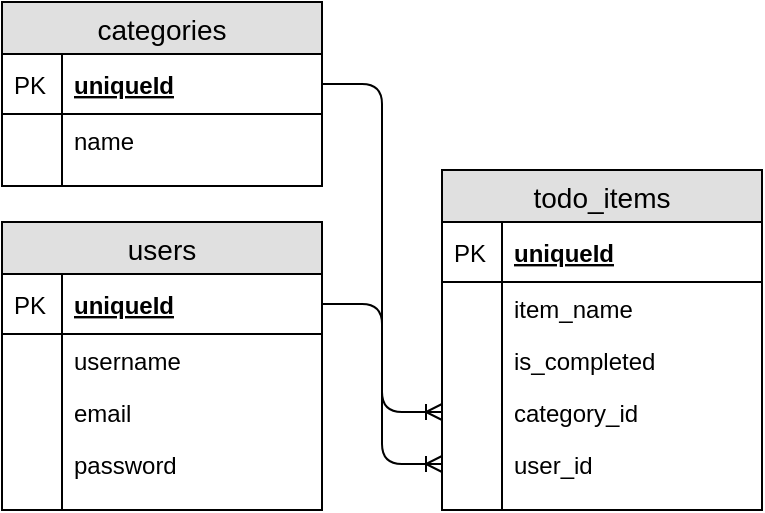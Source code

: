 <mxfile version="12.2.6" type="github" pages="1"><diagram id="GG3T6NT6asY9BrSyq8nK" name="Page-1"><mxGraphModel dx="925" dy="512" grid="1" gridSize="10" guides="1" tooltips="1" connect="1" arrows="1" fold="1" page="1" pageScale="1" pageWidth="850" pageHeight="1100" math="0" shadow="0"><root><mxCell id="0"/><mxCell id="1" parent="0"/><mxCell id="AN_OepA2EkIH9G7lnsMc-1" value="users" style="swimlane;fontStyle=0;childLayout=stackLayout;horizontal=1;startSize=26;fillColor=#e0e0e0;horizontalStack=0;resizeParent=1;resizeParentMax=0;resizeLast=0;collapsible=1;marginBottom=0;swimlaneFillColor=#ffffff;align=center;fontSize=14;" vertex="1" parent="1"><mxGeometry x="350" y="200" width="160" height="144" as="geometry"/></mxCell><mxCell id="AN_OepA2EkIH9G7lnsMc-2" value="uniqueId" style="shape=partialRectangle;top=0;left=0;right=0;bottom=1;align=left;verticalAlign=middle;fillColor=none;spacingLeft=34;spacingRight=4;overflow=hidden;rotatable=0;points=[[0,0.5],[1,0.5]];portConstraint=eastwest;dropTarget=0;fontStyle=5;fontSize=12;" vertex="1" parent="AN_OepA2EkIH9G7lnsMc-1"><mxGeometry y="26" width="160" height="30" as="geometry"/></mxCell><mxCell id="AN_OepA2EkIH9G7lnsMc-3" value="PK" style="shape=partialRectangle;top=0;left=0;bottom=0;fillColor=none;align=left;verticalAlign=middle;spacingLeft=4;spacingRight=4;overflow=hidden;rotatable=0;points=[];portConstraint=eastwest;part=1;fontSize=12;" vertex="1" connectable="0" parent="AN_OepA2EkIH9G7lnsMc-2"><mxGeometry width="30" height="30" as="geometry"/></mxCell><mxCell id="AN_OepA2EkIH9G7lnsMc-4" value="username" style="shape=partialRectangle;top=0;left=0;right=0;bottom=0;align=left;verticalAlign=top;fillColor=none;spacingLeft=34;spacingRight=4;overflow=hidden;rotatable=0;points=[[0,0.5],[1,0.5]];portConstraint=eastwest;dropTarget=0;fontSize=12;" vertex="1" parent="AN_OepA2EkIH9G7lnsMc-1"><mxGeometry y="56" width="160" height="26" as="geometry"/></mxCell><mxCell id="AN_OepA2EkIH9G7lnsMc-5" value="" style="shape=partialRectangle;top=0;left=0;bottom=0;fillColor=none;align=left;verticalAlign=top;spacingLeft=4;spacingRight=4;overflow=hidden;rotatable=0;points=[];portConstraint=eastwest;part=1;fontSize=12;" vertex="1" connectable="0" parent="AN_OepA2EkIH9G7lnsMc-4"><mxGeometry width="30" height="26" as="geometry"/></mxCell><mxCell id="AN_OepA2EkIH9G7lnsMc-6" value="email" style="shape=partialRectangle;top=0;left=0;right=0;bottom=0;align=left;verticalAlign=top;fillColor=none;spacingLeft=34;spacingRight=4;overflow=hidden;rotatable=0;points=[[0,0.5],[1,0.5]];portConstraint=eastwest;dropTarget=0;fontSize=12;" vertex="1" parent="AN_OepA2EkIH9G7lnsMc-1"><mxGeometry y="82" width="160" height="26" as="geometry"/></mxCell><mxCell id="AN_OepA2EkIH9G7lnsMc-7" value="" style="shape=partialRectangle;top=0;left=0;bottom=0;fillColor=none;align=left;verticalAlign=top;spacingLeft=4;spacingRight=4;overflow=hidden;rotatable=0;points=[];portConstraint=eastwest;part=1;fontSize=12;" vertex="1" connectable="0" parent="AN_OepA2EkIH9G7lnsMc-6"><mxGeometry width="30" height="26" as="geometry"/></mxCell><mxCell id="AN_OepA2EkIH9G7lnsMc-8" value="password" style="shape=partialRectangle;top=0;left=0;right=0;bottom=0;align=left;verticalAlign=top;fillColor=none;spacingLeft=34;spacingRight=4;overflow=hidden;rotatable=0;points=[[0,0.5],[1,0.5]];portConstraint=eastwest;dropTarget=0;fontSize=12;" vertex="1" parent="AN_OepA2EkIH9G7lnsMc-1"><mxGeometry y="108" width="160" height="26" as="geometry"/></mxCell><mxCell id="AN_OepA2EkIH9G7lnsMc-9" value="" style="shape=partialRectangle;top=0;left=0;bottom=0;fillColor=none;align=left;verticalAlign=top;spacingLeft=4;spacingRight=4;overflow=hidden;rotatable=0;points=[];portConstraint=eastwest;part=1;fontSize=12;" vertex="1" connectable="0" parent="AN_OepA2EkIH9G7lnsMc-8"><mxGeometry width="30" height="26" as="geometry"/></mxCell><mxCell id="AN_OepA2EkIH9G7lnsMc-10" value="" style="shape=partialRectangle;top=0;left=0;right=0;bottom=0;align=left;verticalAlign=top;fillColor=none;spacingLeft=34;spacingRight=4;overflow=hidden;rotatable=0;points=[[0,0.5],[1,0.5]];portConstraint=eastwest;dropTarget=0;fontSize=12;" vertex="1" parent="AN_OepA2EkIH9G7lnsMc-1"><mxGeometry y="134" width="160" height="10" as="geometry"/></mxCell><mxCell id="AN_OepA2EkIH9G7lnsMc-11" value="" style="shape=partialRectangle;top=0;left=0;bottom=0;fillColor=none;align=left;verticalAlign=top;spacingLeft=4;spacingRight=4;overflow=hidden;rotatable=0;points=[];portConstraint=eastwest;part=1;fontSize=12;" vertex="1" connectable="0" parent="AN_OepA2EkIH9G7lnsMc-10"><mxGeometry width="30" height="10" as="geometry"/></mxCell><mxCell id="AN_OepA2EkIH9G7lnsMc-12" value="categories" style="swimlane;fontStyle=0;childLayout=stackLayout;horizontal=1;startSize=26;fillColor=#e0e0e0;horizontalStack=0;resizeParent=1;resizeParentMax=0;resizeLast=0;collapsible=1;marginBottom=0;swimlaneFillColor=#ffffff;align=center;fontSize=14;" vertex="1" parent="1"><mxGeometry x="350" y="90" width="160" height="92" as="geometry"/></mxCell><mxCell id="AN_OepA2EkIH9G7lnsMc-13" value="uniqueId" style="shape=partialRectangle;top=0;left=0;right=0;bottom=1;align=left;verticalAlign=middle;fillColor=none;spacingLeft=34;spacingRight=4;overflow=hidden;rotatable=0;points=[[0,0.5],[1,0.5]];portConstraint=eastwest;dropTarget=0;fontStyle=5;fontSize=12;" vertex="1" parent="AN_OepA2EkIH9G7lnsMc-12"><mxGeometry y="26" width="160" height="30" as="geometry"/></mxCell><mxCell id="AN_OepA2EkIH9G7lnsMc-14" value="PK" style="shape=partialRectangle;top=0;left=0;bottom=0;fillColor=none;align=left;verticalAlign=middle;spacingLeft=4;spacingRight=4;overflow=hidden;rotatable=0;points=[];portConstraint=eastwest;part=1;fontSize=12;" vertex="1" connectable="0" parent="AN_OepA2EkIH9G7lnsMc-13"><mxGeometry width="30" height="30" as="geometry"/></mxCell><mxCell id="AN_OepA2EkIH9G7lnsMc-15" value="name" style="shape=partialRectangle;top=0;left=0;right=0;bottom=0;align=left;verticalAlign=top;fillColor=none;spacingLeft=34;spacingRight=4;overflow=hidden;rotatable=0;points=[[0,0.5],[1,0.5]];portConstraint=eastwest;dropTarget=0;fontSize=12;" vertex="1" parent="AN_OepA2EkIH9G7lnsMc-12"><mxGeometry y="56" width="160" height="26" as="geometry"/></mxCell><mxCell id="AN_OepA2EkIH9G7lnsMc-16" value="" style="shape=partialRectangle;top=0;left=0;bottom=0;fillColor=none;align=left;verticalAlign=top;spacingLeft=4;spacingRight=4;overflow=hidden;rotatable=0;points=[];portConstraint=eastwest;part=1;fontSize=12;" vertex="1" connectable="0" parent="AN_OepA2EkIH9G7lnsMc-15"><mxGeometry width="30" height="26" as="geometry"/></mxCell><mxCell id="AN_OepA2EkIH9G7lnsMc-21" value="" style="shape=partialRectangle;top=0;left=0;right=0;bottom=0;align=left;verticalAlign=top;fillColor=none;spacingLeft=34;spacingRight=4;overflow=hidden;rotatable=0;points=[[0,0.5],[1,0.5]];portConstraint=eastwest;dropTarget=0;fontSize=12;" vertex="1" parent="AN_OepA2EkIH9G7lnsMc-12"><mxGeometry y="82" width="160" height="10" as="geometry"/></mxCell><mxCell id="AN_OepA2EkIH9G7lnsMc-22" value="" style="shape=partialRectangle;top=0;left=0;bottom=0;fillColor=none;align=left;verticalAlign=top;spacingLeft=4;spacingRight=4;overflow=hidden;rotatable=0;points=[];portConstraint=eastwest;part=1;fontSize=12;" vertex="1" connectable="0" parent="AN_OepA2EkIH9G7lnsMc-21"><mxGeometry width="30" height="10" as="geometry"/></mxCell><mxCell id="AN_OepA2EkIH9G7lnsMc-23" value="todo_items" style="swimlane;fontStyle=0;childLayout=stackLayout;horizontal=1;startSize=26;fillColor=#e0e0e0;horizontalStack=0;resizeParent=1;resizeParentMax=0;resizeLast=0;collapsible=1;marginBottom=0;swimlaneFillColor=#ffffff;align=center;fontSize=14;" vertex="1" parent="1"><mxGeometry x="570" y="174" width="160" height="170" as="geometry"/></mxCell><mxCell id="AN_OepA2EkIH9G7lnsMc-24" value="uniqueId" style="shape=partialRectangle;top=0;left=0;right=0;bottom=1;align=left;verticalAlign=middle;fillColor=none;spacingLeft=34;spacingRight=4;overflow=hidden;rotatable=0;points=[[0,0.5],[1,0.5]];portConstraint=eastwest;dropTarget=0;fontStyle=5;fontSize=12;" vertex="1" parent="AN_OepA2EkIH9G7lnsMc-23"><mxGeometry y="26" width="160" height="30" as="geometry"/></mxCell><mxCell id="AN_OepA2EkIH9G7lnsMc-25" value="PK" style="shape=partialRectangle;top=0;left=0;bottom=0;fillColor=none;align=left;verticalAlign=middle;spacingLeft=4;spacingRight=4;overflow=hidden;rotatable=0;points=[];portConstraint=eastwest;part=1;fontSize=12;" vertex="1" connectable="0" parent="AN_OepA2EkIH9G7lnsMc-24"><mxGeometry width="30" height="30" as="geometry"/></mxCell><mxCell id="AN_OepA2EkIH9G7lnsMc-26" value="item_name" style="shape=partialRectangle;top=0;left=0;right=0;bottom=0;align=left;verticalAlign=top;fillColor=none;spacingLeft=34;spacingRight=4;overflow=hidden;rotatable=0;points=[[0,0.5],[1,0.5]];portConstraint=eastwest;dropTarget=0;fontSize=12;" vertex="1" parent="AN_OepA2EkIH9G7lnsMc-23"><mxGeometry y="56" width="160" height="26" as="geometry"/></mxCell><mxCell id="AN_OepA2EkIH9G7lnsMc-27" value="" style="shape=partialRectangle;top=0;left=0;bottom=0;fillColor=none;align=left;verticalAlign=top;spacingLeft=4;spacingRight=4;overflow=hidden;rotatable=0;points=[];portConstraint=eastwest;part=1;fontSize=12;" vertex="1" connectable="0" parent="AN_OepA2EkIH9G7lnsMc-26"><mxGeometry width="30" height="26" as="geometry"/></mxCell><mxCell id="AN_OepA2EkIH9G7lnsMc-28" value="is_completed" style="shape=partialRectangle;top=0;left=0;right=0;bottom=0;align=left;verticalAlign=top;fillColor=none;spacingLeft=34;spacingRight=4;overflow=hidden;rotatable=0;points=[[0,0.5],[1,0.5]];portConstraint=eastwest;dropTarget=0;fontSize=12;" vertex="1" parent="AN_OepA2EkIH9G7lnsMc-23"><mxGeometry y="82" width="160" height="26" as="geometry"/></mxCell><mxCell id="AN_OepA2EkIH9G7lnsMc-29" value="" style="shape=partialRectangle;top=0;left=0;bottom=0;fillColor=none;align=left;verticalAlign=top;spacingLeft=4;spacingRight=4;overflow=hidden;rotatable=0;points=[];portConstraint=eastwest;part=1;fontSize=12;" vertex="1" connectable="0" parent="AN_OepA2EkIH9G7lnsMc-28"><mxGeometry width="30" height="26" as="geometry"/></mxCell><mxCell id="AN_OepA2EkIH9G7lnsMc-30" value="category_id" style="shape=partialRectangle;top=0;left=0;right=0;bottom=0;align=left;verticalAlign=top;fillColor=none;spacingLeft=34;spacingRight=4;overflow=hidden;rotatable=0;points=[[0,0.5],[1,0.5]];portConstraint=eastwest;dropTarget=0;fontSize=12;" vertex="1" parent="AN_OepA2EkIH9G7lnsMc-23"><mxGeometry y="108" width="160" height="26" as="geometry"/></mxCell><mxCell id="AN_OepA2EkIH9G7lnsMc-31" value="" style="shape=partialRectangle;top=0;left=0;bottom=0;fillColor=none;align=left;verticalAlign=top;spacingLeft=4;spacingRight=4;overflow=hidden;rotatable=0;points=[];portConstraint=eastwest;part=1;fontSize=12;" vertex="1" connectable="0" parent="AN_OepA2EkIH9G7lnsMc-30"><mxGeometry width="30" height="26" as="geometry"/></mxCell><mxCell id="AN_OepA2EkIH9G7lnsMc-40" value="user_id" style="shape=partialRectangle;top=0;left=0;right=0;bottom=0;align=left;verticalAlign=top;fillColor=none;spacingLeft=34;spacingRight=4;overflow=hidden;rotatable=0;points=[[0,0.5],[1,0.5]];portConstraint=eastwest;dropTarget=0;fontSize=12;" vertex="1" parent="AN_OepA2EkIH9G7lnsMc-23"><mxGeometry y="134" width="160" height="26" as="geometry"/></mxCell><mxCell id="AN_OepA2EkIH9G7lnsMc-41" value="" style="shape=partialRectangle;top=0;left=0;bottom=0;fillColor=none;align=left;verticalAlign=top;spacingLeft=4;spacingRight=4;overflow=hidden;rotatable=0;points=[];portConstraint=eastwest;part=1;fontSize=12;" vertex="1" connectable="0" parent="AN_OepA2EkIH9G7lnsMc-40"><mxGeometry width="30" height="26" as="geometry"/></mxCell><mxCell id="AN_OepA2EkIH9G7lnsMc-32" value="" style="shape=partialRectangle;top=0;left=0;right=0;bottom=0;align=left;verticalAlign=top;fillColor=none;spacingLeft=34;spacingRight=4;overflow=hidden;rotatable=0;points=[[0,0.5],[1,0.5]];portConstraint=eastwest;dropTarget=0;fontSize=12;" vertex="1" parent="AN_OepA2EkIH9G7lnsMc-23"><mxGeometry y="160" width="160" height="10" as="geometry"/></mxCell><mxCell id="AN_OepA2EkIH9G7lnsMc-33" value="" style="shape=partialRectangle;top=0;left=0;bottom=0;fillColor=none;align=left;verticalAlign=top;spacingLeft=4;spacingRight=4;overflow=hidden;rotatable=0;points=[];portConstraint=eastwest;part=1;fontSize=12;" vertex="1" connectable="0" parent="AN_OepA2EkIH9G7lnsMc-32"><mxGeometry width="30" height="10" as="geometry"/></mxCell><mxCell id="AN_OepA2EkIH9G7lnsMc-44" value="" style="edgeStyle=entityRelationEdgeStyle;fontSize=12;html=1;endArrow=ERoneToMany;" edge="1" parent="1" source="AN_OepA2EkIH9G7lnsMc-13" target="AN_OepA2EkIH9G7lnsMc-30"><mxGeometry width="100" height="100" relative="1" as="geometry"><mxPoint x="120" y="510" as="sourcePoint"/><mxPoint x="220" y="410" as="targetPoint"/></mxGeometry></mxCell><mxCell id="AN_OepA2EkIH9G7lnsMc-45" value="" style="edgeStyle=entityRelationEdgeStyle;fontSize=12;html=1;endArrow=ERoneToMany;" edge="1" parent="1" source="AN_OepA2EkIH9G7lnsMc-2" target="AN_OepA2EkIH9G7lnsMc-40"><mxGeometry width="100" height="100" relative="1" as="geometry"><mxPoint x="280" y="540" as="sourcePoint"/><mxPoint x="380" y="440" as="targetPoint"/></mxGeometry></mxCell></root></mxGraphModel></diagram></mxfile>